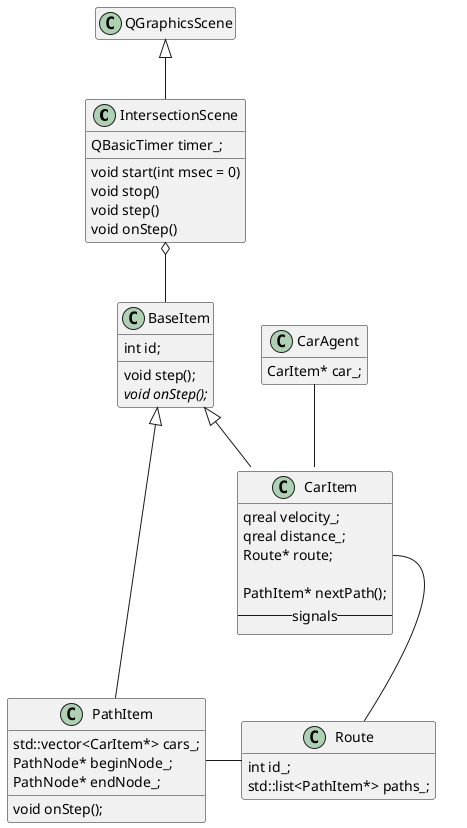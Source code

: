 @startuml classes

hide empty members


class IntersectionScene {
    void start(int msec = 0)
    void stop()
    void step()
    void onStep()

    QBasicTimer timer_;
}

QGraphicsScene <|-- IntersectionScene

IntersectionScene o-- BaseItem

class BaseItem {
    void step();
    {abstract} void onStep();

    int id;
}

class CarItem {
    qreal velocity_;
    qreal distance_;
    Route* route;

    PathItem* nextPath();
    --signals--
}

BaseItem <|-- CarItem

class PathItem {
    void onStep();

    std::vector<CarItem*> cars_;
    PathNode* beginNode_;
    PathNode* endNode_;
}

BaseItem <|-- PathItem

class Route {
    int id_;
    std::list<PathItem*> paths_;
}

Route -left- PathItem

CarItem::route -- Route

class CarAgent {
    CarItem* car_;
}

CarAgent -- CarItem

@enduml